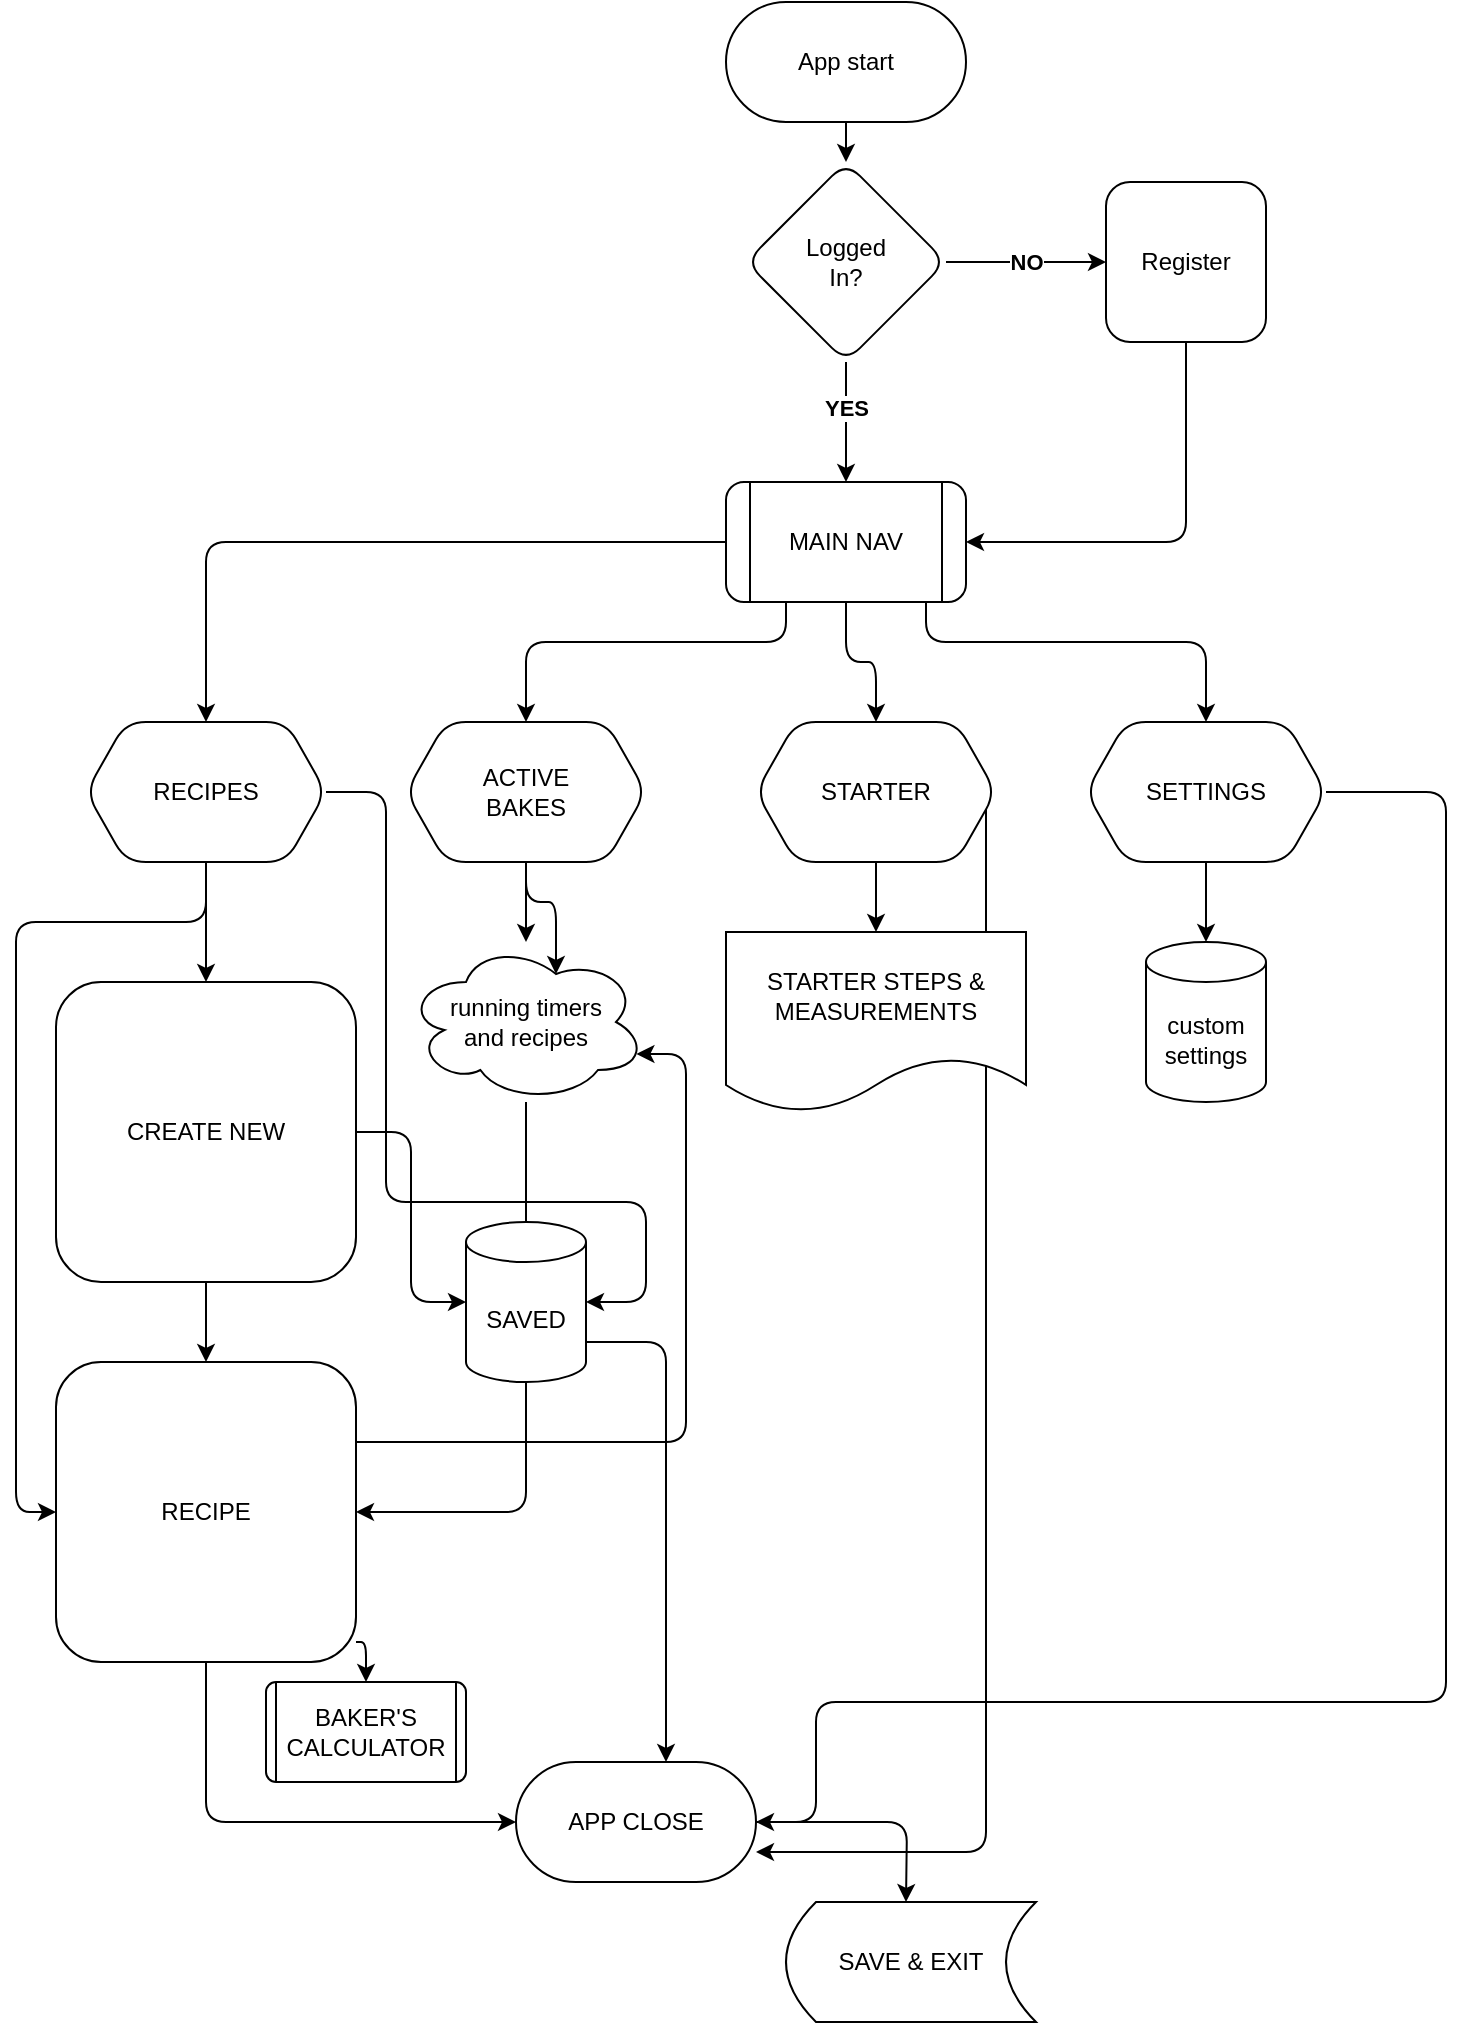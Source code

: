 <mxfile version="21.1.2" type="github">
  <diagram name="Page-1" id="ZM9P_ltMJdl6cZF1_aTy">
    <mxGraphModel dx="1194" dy="821" grid="1" gridSize="10" guides="1" tooltips="1" connect="1" arrows="1" fold="1" page="1" pageScale="1" pageWidth="850" pageHeight="1100" math="0" shadow="0">
      <root>
        <mxCell id="0" />
        <mxCell id="1" parent="0" />
        <mxCell id="Clm1eUdRcb_0vHRAShSB-6" style="edgeStyle=orthogonalEdgeStyle;rounded=1;orthogonalLoop=1;jettySize=auto;html=1;exitX=0.5;exitY=1;exitDx=0;exitDy=0;" parent="1" source="Clm1eUdRcb_0vHRAShSB-2" target="Clm1eUdRcb_0vHRAShSB-3" edge="1">
          <mxGeometry relative="1" as="geometry" />
        </mxCell>
        <mxCell id="Clm1eUdRcb_0vHRAShSB-2" value="App start" style="rounded=1;whiteSpace=wrap;html=1;arcSize=50;" parent="1" vertex="1">
          <mxGeometry x="430" y="40" width="120" height="60" as="geometry" />
        </mxCell>
        <mxCell id="Clm1eUdRcb_0vHRAShSB-7" value="&lt;b&gt;NO&lt;/b&gt;" style="edgeStyle=orthogonalEdgeStyle;rounded=1;orthogonalLoop=1;jettySize=auto;html=1;exitX=1;exitY=0.5;exitDx=0;exitDy=0;" parent="1" source="Clm1eUdRcb_0vHRAShSB-3" target="Clm1eUdRcb_0vHRAShSB-5" edge="1">
          <mxGeometry relative="1" as="geometry" />
        </mxCell>
        <mxCell id="Clm1eUdRcb_0vHRAShSB-9" style="edgeStyle=orthogonalEdgeStyle;rounded=1;orthogonalLoop=1;jettySize=auto;html=1;" parent="1" source="Clm1eUdRcb_0vHRAShSB-3" target="Clm1eUdRcb_0vHRAShSB-13" edge="1">
          <mxGeometry relative="1" as="geometry">
            <mxPoint x="480" y="300" as="targetPoint" />
          </mxGeometry>
        </mxCell>
        <mxCell id="Clm1eUdRcb_0vHRAShSB-12" value="&lt;b&gt;YES&lt;/b&gt;" style="edgeLabel;html=1;align=center;verticalAlign=middle;resizable=0;points=[];rounded=1;" parent="Clm1eUdRcb_0vHRAShSB-9" vertex="1" connectable="0">
          <mxGeometry x="-0.229" relative="1" as="geometry">
            <mxPoint as="offset" />
          </mxGeometry>
        </mxCell>
        <mxCell id="Clm1eUdRcb_0vHRAShSB-3" value="Logged&lt;br&gt;In?" style="rhombus;whiteSpace=wrap;html=1;rounded=1;" parent="1" vertex="1">
          <mxGeometry x="440" y="120" width="100" height="100" as="geometry" />
        </mxCell>
        <mxCell id="Clm1eUdRcb_0vHRAShSB-16" style="edgeStyle=orthogonalEdgeStyle;rounded=1;orthogonalLoop=1;jettySize=auto;html=1;entryX=1;entryY=0.5;entryDx=0;entryDy=0;" parent="1" source="Clm1eUdRcb_0vHRAShSB-5" target="Clm1eUdRcb_0vHRAShSB-13" edge="1">
          <mxGeometry relative="1" as="geometry">
            <mxPoint x="760" y="320" as="targetPoint" />
            <Array as="points">
              <mxPoint x="660" y="310" />
            </Array>
          </mxGeometry>
        </mxCell>
        <mxCell id="Clm1eUdRcb_0vHRAShSB-5" value="Register" style="whiteSpace=wrap;html=1;aspect=fixed;rounded=1;" parent="1" vertex="1">
          <mxGeometry x="620" y="130" width="80" height="80" as="geometry" />
        </mxCell>
        <mxCell id="Clm1eUdRcb_0vHRAShSB-31" style="edgeStyle=orthogonalEdgeStyle;rounded=1;orthogonalLoop=1;jettySize=auto;html=1;" parent="1" source="Clm1eUdRcb_0vHRAShSB-11" target="Clm1eUdRcb_0vHRAShSB-22" edge="1">
          <mxGeometry relative="1" as="geometry">
            <mxPoint x="170" y="515" as="targetPoint" />
            <Array as="points">
              <mxPoint x="260" y="435" />
              <mxPoint x="260" y="640" />
              <mxPoint x="390" y="640" />
              <mxPoint x="390" y="690" />
            </Array>
          </mxGeometry>
        </mxCell>
        <mxCell id="Clm1eUdRcb_0vHRAShSB-33" style="edgeStyle=orthogonalEdgeStyle;rounded=1;orthogonalLoop=1;jettySize=auto;html=1;entryX=0.5;entryY=0;entryDx=0;entryDy=0;" parent="1" source="Clm1eUdRcb_0vHRAShSB-11" target="Clm1eUdRcb_0vHRAShSB-34" edge="1">
          <mxGeometry relative="1" as="geometry">
            <mxPoint x="210" y="710" as="targetPoint" />
          </mxGeometry>
        </mxCell>
        <mxCell id="Clm1eUdRcb_0vHRAShSB-51" style="edgeStyle=orthogonalEdgeStyle;rounded=1;orthogonalLoop=1;jettySize=auto;html=1;entryX=0;entryY=0.5;entryDx=0;entryDy=0;" parent="1" source="Clm1eUdRcb_0vHRAShSB-38" target="Clm1eUdRcb_0vHRAShSB-41" edge="1">
          <mxGeometry relative="1" as="geometry">
            <Array as="points">
              <mxPoint x="170" y="950" />
            </Array>
          </mxGeometry>
        </mxCell>
        <mxCell id="Clm1eUdRcb_0vHRAShSB-11" value="RECIPES" style="shape=hexagon;perimeter=hexagonPerimeter2;whiteSpace=wrap;html=1;fixedSize=1;size=20;rounded=1;shadow=0;" parent="1" vertex="1">
          <mxGeometry x="110" y="400" width="120" height="70" as="geometry" />
        </mxCell>
        <mxCell id="Clm1eUdRcb_0vHRAShSB-19" value="" style="edgeStyle=orthogonalEdgeStyle;rounded=1;orthogonalLoop=1;jettySize=auto;html=1;" parent="1" source="Clm1eUdRcb_0vHRAShSB-13" target="Clm1eUdRcb_0vHRAShSB-17" edge="1">
          <mxGeometry relative="1" as="geometry">
            <Array as="points">
              <mxPoint x="460" y="360" />
              <mxPoint x="330" y="360" />
            </Array>
          </mxGeometry>
        </mxCell>
        <mxCell id="Clm1eUdRcb_0vHRAShSB-20" style="edgeStyle=orthogonalEdgeStyle;rounded=1;orthogonalLoop=1;jettySize=auto;html=1;entryX=0.5;entryY=0;entryDx=0;entryDy=0;" parent="1" source="Clm1eUdRcb_0vHRAShSB-13" target="Clm1eUdRcb_0vHRAShSB-11" edge="1">
          <mxGeometry relative="1" as="geometry" />
        </mxCell>
        <mxCell id="Clm1eUdRcb_0vHRAShSB-21" style="edgeStyle=orthogonalEdgeStyle;rounded=1;orthogonalLoop=1;jettySize=auto;html=1;" parent="1" source="Clm1eUdRcb_0vHRAShSB-13" target="Clm1eUdRcb_0vHRAShSB-18" edge="1">
          <mxGeometry relative="1" as="geometry" />
        </mxCell>
        <mxCell id="Clm1eUdRcb_0vHRAShSB-43" style="edgeStyle=orthogonalEdgeStyle;rounded=1;orthogonalLoop=1;jettySize=auto;html=1;" parent="1" source="Clm1eUdRcb_0vHRAShSB-13" target="Clm1eUdRcb_0vHRAShSB-42" edge="1">
          <mxGeometry relative="1" as="geometry">
            <Array as="points">
              <mxPoint x="530" y="360" />
              <mxPoint x="670" y="360" />
            </Array>
          </mxGeometry>
        </mxCell>
        <mxCell id="Clm1eUdRcb_0vHRAShSB-13" value="MAIN NAV" style="shape=process;whiteSpace=wrap;html=1;backgroundOutline=1;rounded=1;" parent="1" vertex="1">
          <mxGeometry x="430" y="280" width="120" height="60" as="geometry" />
        </mxCell>
        <mxCell id="Clm1eUdRcb_0vHRAShSB-26" style="edgeStyle=orthogonalEdgeStyle;rounded=1;orthogonalLoop=1;jettySize=auto;html=1;entryX=0.625;entryY=0.2;entryDx=0;entryDy=0;entryPerimeter=0;" parent="1" source="Clm1eUdRcb_0vHRAShSB-17" target="Clm1eUdRcb_0vHRAShSB-23" edge="1">
          <mxGeometry relative="1" as="geometry" />
        </mxCell>
        <mxCell id="Clm1eUdRcb_0vHRAShSB-52" style="edgeStyle=orthogonalEdgeStyle;rounded=1;orthogonalLoop=1;jettySize=auto;html=1;" parent="1" source="Clm1eUdRcb_0vHRAShSB-23" target="Clm1eUdRcb_0vHRAShSB-41" edge="1">
          <mxGeometry relative="1" as="geometry">
            <Array as="points">
              <mxPoint x="330" y="710" />
              <mxPoint x="400" y="710" />
            </Array>
          </mxGeometry>
        </mxCell>
        <mxCell id="Clm1eUdRcb_0vHRAShSB-17" value="ACTIVE&lt;br&gt;BAKES" style="shape=hexagon;perimeter=hexagonPerimeter2;whiteSpace=wrap;html=1;fixedSize=1;rounded=1;" parent="1" vertex="1">
          <mxGeometry x="270" y="400" width="120" height="70" as="geometry" />
        </mxCell>
        <mxCell id="Clm1eUdRcb_0vHRAShSB-28" style="edgeStyle=orthogonalEdgeStyle;rounded=1;orthogonalLoop=1;jettySize=auto;html=1;entryX=0.5;entryY=0;entryDx=0;entryDy=0;" parent="1" source="Clm1eUdRcb_0vHRAShSB-18" target="Clm1eUdRcb_0vHRAShSB-27" edge="1">
          <mxGeometry relative="1" as="geometry" />
        </mxCell>
        <mxCell id="Clm1eUdRcb_0vHRAShSB-53" style="edgeStyle=orthogonalEdgeStyle;rounded=1;orthogonalLoop=1;jettySize=auto;html=1;" parent="1" source="Clm1eUdRcb_0vHRAShSB-18" target="Clm1eUdRcb_0vHRAShSB-41" edge="1">
          <mxGeometry relative="1" as="geometry">
            <Array as="points">
              <mxPoint x="560" y="435" />
              <mxPoint x="560" y="965" />
              <mxPoint x="475" y="965" />
            </Array>
          </mxGeometry>
        </mxCell>
        <mxCell id="Clm1eUdRcb_0vHRAShSB-18" value="STARTER" style="shape=hexagon;perimeter=hexagonPerimeter2;whiteSpace=wrap;html=1;fixedSize=1;rounded=1;" parent="1" vertex="1">
          <mxGeometry x="445" y="400" width="120" height="70" as="geometry" />
        </mxCell>
        <mxCell id="Clm1eUdRcb_0vHRAShSB-39" style="edgeStyle=orthogonalEdgeStyle;rounded=1;orthogonalLoop=1;jettySize=auto;html=1;" parent="1" source="Clm1eUdRcb_0vHRAShSB-22" target="Clm1eUdRcb_0vHRAShSB-38" edge="1">
          <mxGeometry relative="1" as="geometry">
            <Array as="points">
              <mxPoint x="330" y="795" />
            </Array>
          </mxGeometry>
        </mxCell>
        <mxCell id="Clm1eUdRcb_0vHRAShSB-22" value="SAVED" style="shape=cylinder3;whiteSpace=wrap;html=1;boundedLbl=1;backgroundOutline=1;size=10;rounded=1;" parent="1" vertex="1">
          <mxGeometry x="300" y="650" width="60" height="80" as="geometry" />
        </mxCell>
        <mxCell id="Clm1eUdRcb_0vHRAShSB-27" value="STARTER STEPS &amp;amp; MEASUREMENTS" style="shape=document;whiteSpace=wrap;html=1;boundedLbl=1;rounded=1;" parent="1" vertex="1">
          <mxGeometry x="430" y="505" width="150" height="90" as="geometry" />
        </mxCell>
        <mxCell id="Clm1eUdRcb_0vHRAShSB-37" style="edgeStyle=orthogonalEdgeStyle;rounded=1;orthogonalLoop=1;jettySize=auto;html=1;exitX=1;exitY=0.5;exitDx=0;exitDy=0;" parent="1" source="Clm1eUdRcb_0vHRAShSB-34" target="Clm1eUdRcb_0vHRAShSB-22" edge="1">
          <mxGeometry relative="1" as="geometry" />
        </mxCell>
        <mxCell id="Clm1eUdRcb_0vHRAShSB-57" style="edgeStyle=orthogonalEdgeStyle;rounded=1;orthogonalLoop=1;jettySize=auto;html=1;" parent="1" source="Clm1eUdRcb_0vHRAShSB-34" target="Clm1eUdRcb_0vHRAShSB-38" edge="1">
          <mxGeometry relative="1" as="geometry" />
        </mxCell>
        <mxCell id="Clm1eUdRcb_0vHRAShSB-34" value="CREATE NEW" style="whiteSpace=wrap;html=1;aspect=fixed;rounded=1;" parent="1" vertex="1">
          <mxGeometry x="95" y="530" width="150" height="150" as="geometry" />
        </mxCell>
        <mxCell id="Clm1eUdRcb_0vHRAShSB-40" style="edgeStyle=orthogonalEdgeStyle;rounded=1;orthogonalLoop=1;jettySize=auto;html=1;entryX=0.96;entryY=0.7;entryDx=0;entryDy=0;entryPerimeter=0;" parent="1" source="Clm1eUdRcb_0vHRAShSB-38" target="Clm1eUdRcb_0vHRAShSB-23" edge="1">
          <mxGeometry relative="1" as="geometry">
            <mxPoint x="390" y="610" as="targetPoint" />
            <Array as="points">
              <mxPoint x="410" y="760" />
              <mxPoint x="410" y="566" />
            </Array>
          </mxGeometry>
        </mxCell>
        <mxCell id="Clm1eUdRcb_0vHRAShSB-48" style="edgeStyle=orthogonalEdgeStyle;rounded=1;orthogonalLoop=1;jettySize=auto;html=1;" parent="1" source="Clm1eUdRcb_0vHRAShSB-38" target="Clm1eUdRcb_0vHRAShSB-47" edge="1">
          <mxGeometry relative="1" as="geometry">
            <Array as="points">
              <mxPoint x="250" y="860" />
            </Array>
          </mxGeometry>
        </mxCell>
        <mxCell id="Clm1eUdRcb_0vHRAShSB-50" style="edgeStyle=orthogonalEdgeStyle;rounded=1;orthogonalLoop=1;jettySize=auto;html=1;" parent="1" source="Clm1eUdRcb_0vHRAShSB-41" edge="1">
          <mxGeometry relative="1" as="geometry">
            <mxPoint x="520" y="990" as="targetPoint" />
          </mxGeometry>
        </mxCell>
        <mxCell id="Clm1eUdRcb_0vHRAShSB-41" value="APP CLOSE" style="rounded=1;whiteSpace=wrap;html=1;arcSize=50;" parent="1" vertex="1">
          <mxGeometry x="325" y="920" width="120" height="60" as="geometry" />
        </mxCell>
        <mxCell id="Clm1eUdRcb_0vHRAShSB-46" style="edgeStyle=orthogonalEdgeStyle;rounded=1;orthogonalLoop=1;jettySize=auto;html=1;" parent="1" source="Clm1eUdRcb_0vHRAShSB-42" target="Clm1eUdRcb_0vHRAShSB-45" edge="1">
          <mxGeometry relative="1" as="geometry" />
        </mxCell>
        <mxCell id="Clm1eUdRcb_0vHRAShSB-54" style="edgeStyle=orthogonalEdgeStyle;rounded=1;orthogonalLoop=1;jettySize=auto;html=1;" parent="1" source="Clm1eUdRcb_0vHRAShSB-42" target="Clm1eUdRcb_0vHRAShSB-41" edge="1">
          <mxGeometry relative="1" as="geometry">
            <mxPoint x="570" y="1450" as="targetPoint" />
            <Array as="points">
              <mxPoint x="790" y="435" />
              <mxPoint x="790" y="890" />
              <mxPoint x="475" y="890" />
              <mxPoint x="475" y="950" />
            </Array>
          </mxGeometry>
        </mxCell>
        <mxCell id="Clm1eUdRcb_0vHRAShSB-42" value="SETTINGS" style="shape=hexagon;perimeter=hexagonPerimeter2;whiteSpace=wrap;html=1;fixedSize=1;rounded=1;" parent="1" vertex="1">
          <mxGeometry x="610" y="400" width="120" height="70" as="geometry" />
        </mxCell>
        <mxCell id="Clm1eUdRcb_0vHRAShSB-45" value="custom settings" style="shape=cylinder3;whiteSpace=wrap;html=1;boundedLbl=1;backgroundOutline=1;size=10;rounded=1;" parent="1" vertex="1">
          <mxGeometry x="640" y="510" width="60" height="80" as="geometry" />
        </mxCell>
        <mxCell id="Clm1eUdRcb_0vHRAShSB-47" value="BAKER&#39;S CALCULATOR" style="shape=process;whiteSpace=wrap;html=1;backgroundOutline=1;rounded=1;arcSize=10;size=0;" parent="1" vertex="1">
          <mxGeometry x="200" y="880" width="100" height="50" as="geometry" />
        </mxCell>
        <mxCell id="Clm1eUdRcb_0vHRAShSB-55" value="" style="edgeStyle=orthogonalEdgeStyle;rounded=1;orthogonalLoop=1;jettySize=auto;html=1;entryX=0;entryY=0.5;entryDx=0;entryDy=0;" parent="1" source="Clm1eUdRcb_0vHRAShSB-11" target="Clm1eUdRcb_0vHRAShSB-38" edge="1">
          <mxGeometry relative="1" as="geometry">
            <mxPoint x="170" y="470" as="sourcePoint" />
            <mxPoint x="650" y="820" as="targetPoint" />
            <Array as="points">
              <mxPoint x="170" y="500" />
              <mxPoint x="75" y="500" />
              <mxPoint x="75" y="795" />
            </Array>
          </mxGeometry>
        </mxCell>
        <mxCell id="Clm1eUdRcb_0vHRAShSB-38" value="RECIPE" style="whiteSpace=wrap;html=1;aspect=fixed;rounded=1;" parent="1" vertex="1">
          <mxGeometry x="95" y="720" width="150" height="150" as="geometry" />
        </mxCell>
        <mxCell id="Clm1eUdRcb_0vHRAShSB-58" value="" style="edgeStyle=orthogonalEdgeStyle;rounded=1;orthogonalLoop=1;jettySize=auto;html=1;" parent="1" source="Clm1eUdRcb_0vHRAShSB-17" target="Clm1eUdRcb_0vHRAShSB-23" edge="1">
          <mxGeometry relative="1" as="geometry">
            <mxPoint x="330" y="470" as="sourcePoint" />
            <mxPoint x="400" y="920" as="targetPoint" />
            <Array as="points" />
          </mxGeometry>
        </mxCell>
        <mxCell id="Clm1eUdRcb_0vHRAShSB-23" value="running timers&lt;br&gt;and recipes" style="ellipse;shape=cloud;whiteSpace=wrap;html=1;rounded=1;" parent="1" vertex="1">
          <mxGeometry x="270" y="510" width="120" height="80" as="geometry" />
        </mxCell>
        <mxCell id="HvopuXi1YMuR_aokF05Q-4" value="SAVE &amp;amp; EXIT" style="shape=dataStorage;whiteSpace=wrap;html=1;fixedSize=1;size=15;" vertex="1" parent="1">
          <mxGeometry x="460" y="990" width="125" height="60" as="geometry" />
        </mxCell>
      </root>
    </mxGraphModel>
  </diagram>
</mxfile>
